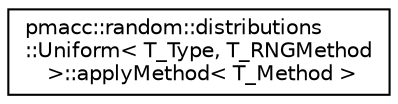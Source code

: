 digraph "Graphical Class Hierarchy"
{
 // LATEX_PDF_SIZE
  edge [fontname="Helvetica",fontsize="10",labelfontname="Helvetica",labelfontsize="10"];
  node [fontname="Helvetica",fontsize="10",shape=record];
  rankdir="LR";
  Node0 [label="pmacc::random::distributions\l::Uniform\< T_Type, T_RNGMethod\l \>::applyMethod\< T_Method \>",height=0.2,width=0.4,color="black", fillcolor="white", style="filled",URL="$structpmacc_1_1random_1_1distributions_1_1_uniform_1_1apply_method.html",tooltip=" "];
}

